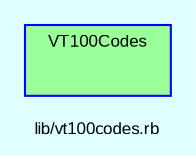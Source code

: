 digraph TopLevel {
    compound = true
    bgcolor = lightcyan1
    fontname = Arial
    fontsize = 8
    label = "lib/vt100codes.rb"
    node [
        fontname = Arial,
        fontsize = 8,
        color = black
    ]

    subgraph cluster_VT100Codes {
        fillcolor = palegreen1
        URL = "classes/VT100Codes.html"
        fontname = Arial
        color = blue
        label = "VT100Codes"
        style = filled
        VT100Codes [
            shape = plaintext,
            height = 0.01,
            width = 0.75,
            label = ""
        ]

    }

}

